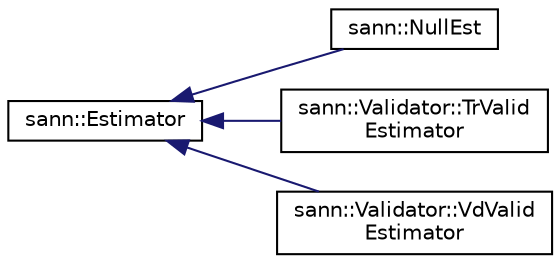 digraph "Graphical Class Hierarchy"
{
  edge [fontname="Helvetica",fontsize="10",labelfontname="Helvetica",labelfontsize="10"];
  node [fontname="Helvetica",fontsize="10",shape=record];
  rankdir="LR";
  Node0 [label="sann::Estimator",height=0.2,width=0.4,color="black", fillcolor="white", style="filled",URL="$classsann_1_1Estimator.html"];
  Node0 -> Node1 [dir="back",color="midnightblue",fontsize="10",style="solid",fontname="Helvetica"];
  Node1 [label="sann::NullEst",height=0.2,width=0.4,color="black", fillcolor="white", style="filled",URL="$classsann_1_1NullEst.html"];
  Node0 -> Node2 [dir="back",color="midnightblue",fontsize="10",style="solid",fontname="Helvetica"];
  Node2 [label="sann::Validator::TrValid\lEstimator",height=0.2,width=0.4,color="black", fillcolor="white", style="filled",URL="$classsann_1_1Validator_1_1TrValidEstimator.html"];
  Node0 -> Node3 [dir="back",color="midnightblue",fontsize="10",style="solid",fontname="Helvetica"];
  Node3 [label="sann::Validator::VdValid\lEstimator",height=0.2,width=0.4,color="black", fillcolor="white", style="filled",URL="$classsann_1_1Validator_1_1VdValidEstimator.html"];
}
